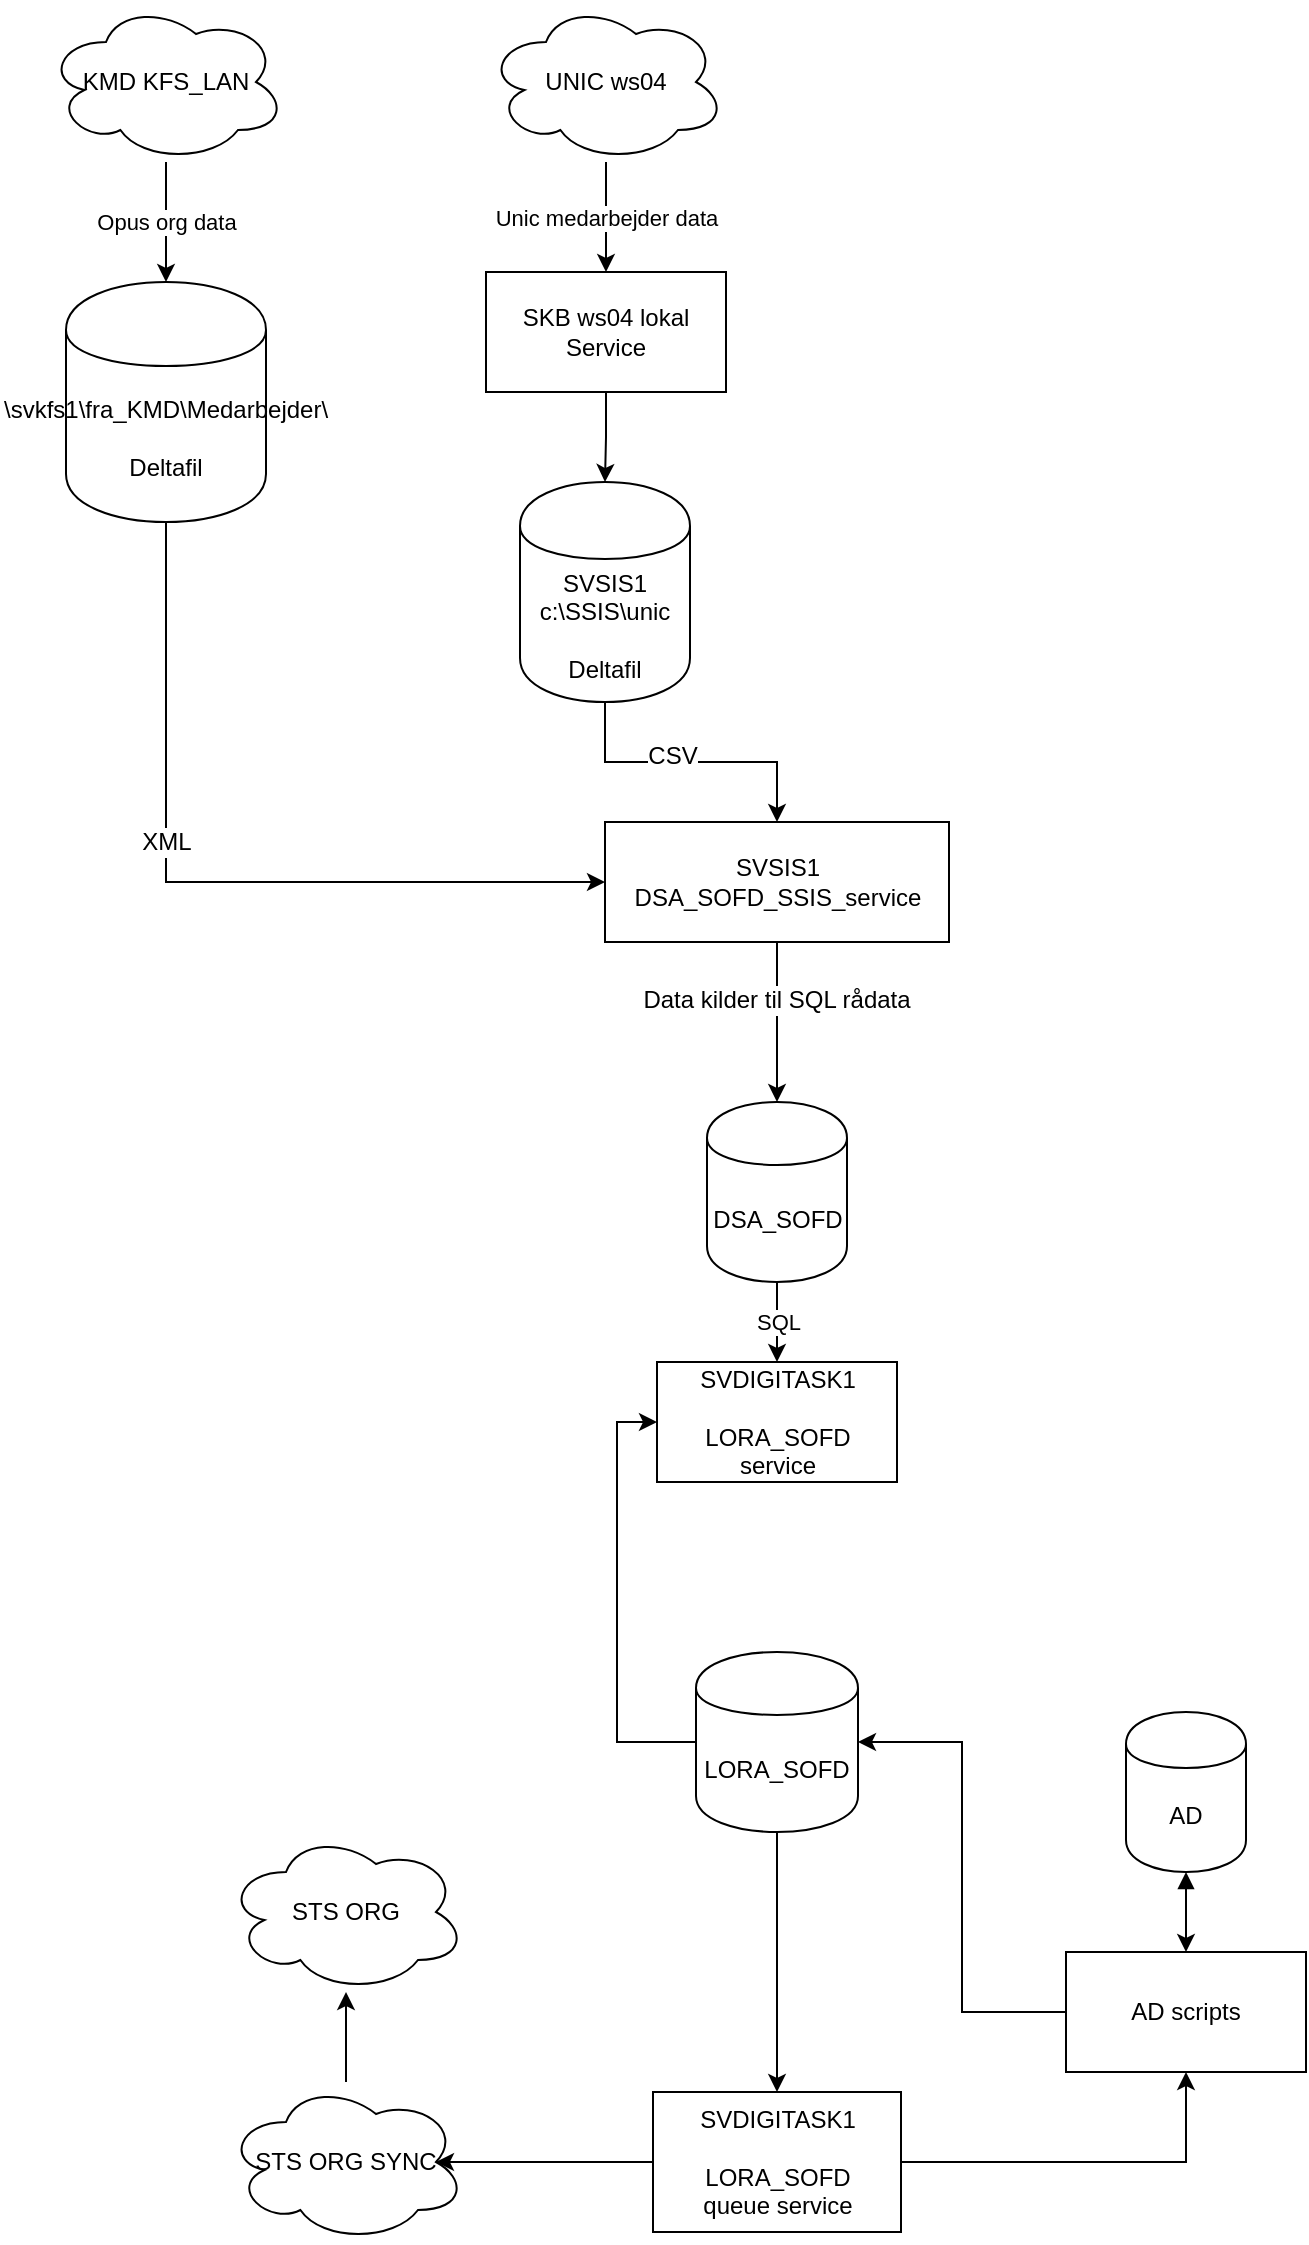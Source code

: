<mxfile version="10.7.9" type="github"><diagram id="_d7zfXSc4b6FNOzPdZw0" name="Page-1"><mxGraphModel dx="1394" dy="771" grid="1" gridSize="10" guides="1" tooltips="1" connect="1" arrows="1" fold="1" page="1" pageScale="1" pageWidth="827" pageHeight="1169" math="0" shadow="0"><root><mxCell id="0"/><mxCell id="1" parent="0"/><mxCell id="iTDOcceiDa5kRtKJ6HoY-1" value="SQL" style="edgeStyle=orthogonalEdgeStyle;rounded=0;orthogonalLoop=1;jettySize=auto;html=1;entryX=0.5;entryY=0;entryDx=0;entryDy=0;" parent="1" source="iTDOcceiDa5kRtKJ6HoY-2" target="iTDOcceiDa5kRtKJ6HoY-16" edge="1"><mxGeometry relative="1" as="geometry"/></mxCell><mxCell id="iTDOcceiDa5kRtKJ6HoY-2" value="DSA_SOFD" style="shape=cylinder;whiteSpace=wrap;html=1;boundedLbl=1;backgroundOutline=1;" parent="1" vertex="1"><mxGeometry x="360.5" y="600" width="70" height="90" as="geometry"/></mxCell><mxCell id="iTDOcceiDa5kRtKJ6HoY-3" style="edgeStyle=orthogonalEdgeStyle;rounded=0;orthogonalLoop=1;jettySize=auto;html=1;entryX=0;entryY=0.5;entryDx=0;entryDy=0;" parent="1" source="iTDOcceiDa5kRtKJ6HoY-4" target="iTDOcceiDa5kRtKJ6HoY-14" edge="1"><mxGeometry relative="1" as="geometry"><Array as="points"><mxPoint x="90" y="490"/></Array></mxGeometry></mxCell><mxCell id="E5cOZogZ_xv76DBQCBwi-1" value="XML" style="text;html=1;resizable=0;points=[];align=center;verticalAlign=middle;labelBackgroundColor=#ffffff;" vertex="1" connectable="0" parent="iTDOcceiDa5kRtKJ6HoY-3"><mxGeometry x="-0.255" y="1" relative="1" as="geometry"><mxPoint x="-1" y="11" as="offset"/></mxGeometry></mxCell><mxCell id="iTDOcceiDa5kRtKJ6HoY-4" value="&lt;div&gt;\\svkfs1\fra_KMD\Medarbejder\&lt;/div&gt;&lt;div&gt;&lt;br&gt;&lt;/div&gt;&lt;div&gt;Deltafil&lt;br&gt;&lt;/div&gt;" style="shape=cylinder;whiteSpace=wrap;html=1;boundedLbl=1;backgroundOutline=1;" parent="1" vertex="1"><mxGeometry x="40" y="190" width="100" height="120" as="geometry"/></mxCell><mxCell id="iTDOcceiDa5kRtKJ6HoY-5" value="Opus org data" style="edgeStyle=orthogonalEdgeStyle;rounded=0;orthogonalLoop=1;jettySize=auto;html=1;" parent="1" source="iTDOcceiDa5kRtKJ6HoY-6" target="iTDOcceiDa5kRtKJ6HoY-4" edge="1"><mxGeometry relative="1" as="geometry"/></mxCell><mxCell id="iTDOcceiDa5kRtKJ6HoY-6" value="KMD KFS_LAN" style="ellipse;shape=cloud;whiteSpace=wrap;html=1;" parent="1" vertex="1"><mxGeometry x="30" y="50" width="120" height="80" as="geometry"/></mxCell><mxCell id="iTDOcceiDa5kRtKJ6HoY-7" value="Unic medarbejder data" style="edgeStyle=orthogonalEdgeStyle;rounded=0;orthogonalLoop=1;jettySize=auto;html=1;" parent="1" source="iTDOcceiDa5kRtKJ6HoY-8" target="iTDOcceiDa5kRtKJ6HoY-10" edge="1"><mxGeometry relative="1" as="geometry"/></mxCell><mxCell id="iTDOcceiDa5kRtKJ6HoY-8" value="UNIC ws04" style="ellipse;shape=cloud;whiteSpace=wrap;html=1;" parent="1" vertex="1"><mxGeometry x="250" y="50" width="120" height="80" as="geometry"/></mxCell><mxCell id="iTDOcceiDa5kRtKJ6HoY-9" style="edgeStyle=orthogonalEdgeStyle;rounded=0;orthogonalLoop=1;jettySize=auto;html=1;" parent="1" source="iTDOcceiDa5kRtKJ6HoY-10" target="iTDOcceiDa5kRtKJ6HoY-12" edge="1"><mxGeometry relative="1" as="geometry"/></mxCell><mxCell id="iTDOcceiDa5kRtKJ6HoY-10" value="SKB ws04 lokal Service" style="rounded=0;whiteSpace=wrap;html=1;" parent="1" vertex="1"><mxGeometry x="250" y="185" width="120" height="60" as="geometry"/></mxCell><mxCell id="iTDOcceiDa5kRtKJ6HoY-11" style="edgeStyle=orthogonalEdgeStyle;rounded=0;orthogonalLoop=1;jettySize=auto;html=1;entryX=0.5;entryY=0;entryDx=0;entryDy=0;" parent="1" source="iTDOcceiDa5kRtKJ6HoY-12" target="iTDOcceiDa5kRtKJ6HoY-14" edge="1"><mxGeometry relative="1" as="geometry"/></mxCell><mxCell id="E5cOZogZ_xv76DBQCBwi-2" value="CSV" style="text;html=1;resizable=0;points=[];align=center;verticalAlign=middle;labelBackgroundColor=#ffffff;" vertex="1" connectable="0" parent="iTDOcceiDa5kRtKJ6HoY-11"><mxGeometry x="-0.137" y="3" relative="1" as="geometry"><mxPoint as="offset"/></mxGeometry></mxCell><mxCell id="iTDOcceiDa5kRtKJ6HoY-12" value="&lt;div&gt;SVSIS1 &lt;br&gt;&lt;/div&gt;&lt;div&gt;c:\SSIS\unic&lt;br&gt;&lt;/div&gt;&lt;div&gt;&lt;br&gt;&lt;/div&gt;&lt;div&gt;Deltafil&lt;br&gt;&lt;/div&gt;" style="shape=cylinder;whiteSpace=wrap;html=1;boundedLbl=1;backgroundOutline=1;" parent="1" vertex="1"><mxGeometry x="267" y="290" width="85" height="110" as="geometry"/></mxCell><mxCell id="iTDOcceiDa5kRtKJ6HoY-13" style="edgeStyle=orthogonalEdgeStyle;rounded=0;orthogonalLoop=1;jettySize=auto;html=1;entryX=0.5;entryY=0;entryDx=0;entryDy=0;" parent="1" source="iTDOcceiDa5kRtKJ6HoY-14" target="iTDOcceiDa5kRtKJ6HoY-2" edge="1"><mxGeometry relative="1" as="geometry"/></mxCell><mxCell id="E5cOZogZ_xv76DBQCBwi-3" value="Data kilder til SQL rådata" style="text;html=1;resizable=0;points=[];align=center;verticalAlign=middle;labelBackgroundColor=#ffffff;" vertex="1" connectable="0" parent="iTDOcceiDa5kRtKJ6HoY-13"><mxGeometry y="-11" relative="1" as="geometry"><mxPoint x="10" y="-11" as="offset"/></mxGeometry></mxCell><mxCell id="iTDOcceiDa5kRtKJ6HoY-14" value="&lt;div&gt;SVSIS1&lt;/div&gt;&lt;div&gt;DSA_SOFD_SSIS_service&lt;br&gt;&lt;/div&gt;" style="rounded=0;whiteSpace=wrap;html=1;" parent="1" vertex="1"><mxGeometry x="309.5" y="460" width="172" height="60" as="geometry"/></mxCell><mxCell id="iTDOcceiDa5kRtKJ6HoY-16" value="&lt;div&gt;SVDIGITASK1 &lt;br&gt;&lt;/div&gt;&lt;div&gt;&lt;br&gt;&lt;/div&gt;&lt;div&gt;LORA_SOFD&lt;/div&gt;&lt;div&gt;service&lt;/div&gt;" style="rounded=0;whiteSpace=wrap;html=1;" parent="1" vertex="1"><mxGeometry x="335.5" y="730" width="120" height="60" as="geometry"/></mxCell><mxCell id="iTDOcceiDa5kRtKJ6HoY-17" style="edgeStyle=orthogonalEdgeStyle;rounded=0;orthogonalLoop=1;jettySize=auto;html=1;entryX=0.5;entryY=0;entryDx=0;entryDy=0;startArrow=block;startFill=1;" parent="1" source="iTDOcceiDa5kRtKJ6HoY-18" target="iTDOcceiDa5kRtKJ6HoY-20" edge="1"><mxGeometry relative="1" as="geometry"/></mxCell><mxCell id="iTDOcceiDa5kRtKJ6HoY-18" value="AD" style="shape=cylinder;whiteSpace=wrap;html=1;boundedLbl=1;backgroundOutline=1;" parent="1" vertex="1"><mxGeometry x="570" y="905" width="60" height="80" as="geometry"/></mxCell><mxCell id="iTDOcceiDa5kRtKJ6HoY-19" style="edgeStyle=orthogonalEdgeStyle;rounded=0;orthogonalLoop=1;jettySize=auto;html=1;entryX=1;entryY=0.5;entryDx=0;entryDy=0;startArrow=none;startFill=0;" parent="1" source="iTDOcceiDa5kRtKJ6HoY-20" target="iTDOcceiDa5kRtKJ6HoY-22" edge="1"><mxGeometry relative="1" as="geometry"/></mxCell><mxCell id="iTDOcceiDa5kRtKJ6HoY-20" value="AD scripts" style="rounded=0;whiteSpace=wrap;html=1;" parent="1" vertex="1"><mxGeometry x="540" y="1025" width="120" height="60" as="geometry"/></mxCell><mxCell id="iTDOcceiDa5kRtKJ6HoY-21" style="edgeStyle=orthogonalEdgeStyle;rounded=0;orthogonalLoop=1;jettySize=auto;html=1;startArrow=none;startFill=0;" parent="1" source="iTDOcceiDa5kRtKJ6HoY-22" target="iTDOcceiDa5kRtKJ6HoY-26" edge="1"><mxGeometry relative="1" as="geometry"/></mxCell><mxCell id="E5cOZogZ_xv76DBQCBwi-4" style="edgeStyle=orthogonalEdgeStyle;rounded=0;orthogonalLoop=1;jettySize=auto;html=1;entryX=0;entryY=0.5;entryDx=0;entryDy=0;exitX=0;exitY=0.5;exitDx=0;exitDy=0;" edge="1" parent="1" source="iTDOcceiDa5kRtKJ6HoY-22" target="iTDOcceiDa5kRtKJ6HoY-16"><mxGeometry relative="1" as="geometry"/></mxCell><mxCell id="iTDOcceiDa5kRtKJ6HoY-22" value="LORA_SOFD" style="shape=cylinder;whiteSpace=wrap;html=1;boundedLbl=1;backgroundOutline=1;" parent="1" vertex="1"><mxGeometry x="355" y="875" width="81" height="90" as="geometry"/></mxCell><mxCell id="qf2fLRCN6FuWZQIcG0yB-2" style="edgeStyle=orthogonalEdgeStyle;rounded=0;orthogonalLoop=1;jettySize=auto;html=1;" parent="1" source="iTDOcceiDa5kRtKJ6HoY-23" target="qf2fLRCN6FuWZQIcG0yB-1" edge="1"><mxGeometry relative="1" as="geometry"/></mxCell><mxCell id="iTDOcceiDa5kRtKJ6HoY-23" value="STS ORG SYNC" style="ellipse;shape=cloud;whiteSpace=wrap;html=1;" parent="1" vertex="1"><mxGeometry x="120" y="1090" width="120" height="80" as="geometry"/></mxCell><mxCell id="iTDOcceiDa5kRtKJ6HoY-24" style="edgeStyle=orthogonalEdgeStyle;rounded=0;orthogonalLoop=1;jettySize=auto;html=1;entryX=0.5;entryY=1;entryDx=0;entryDy=0;startArrow=none;startFill=0;" parent="1" source="iTDOcceiDa5kRtKJ6HoY-26" target="iTDOcceiDa5kRtKJ6HoY-20" edge="1"><mxGeometry relative="1" as="geometry"/></mxCell><mxCell id="iTDOcceiDa5kRtKJ6HoY-25" style="edgeStyle=orthogonalEdgeStyle;rounded=0;orthogonalLoop=1;jettySize=auto;html=1;entryX=0.875;entryY=0.5;entryDx=0;entryDy=0;entryPerimeter=0;startArrow=none;startFill=0;" parent="1" source="iTDOcceiDa5kRtKJ6HoY-26" target="iTDOcceiDa5kRtKJ6HoY-23" edge="1"><mxGeometry relative="1" as="geometry"/></mxCell><mxCell id="iTDOcceiDa5kRtKJ6HoY-26" value="&lt;div&gt;SVDIGITASK1&lt;br&gt;&lt;/div&gt;&lt;div&gt;&lt;br&gt;&lt;/div&gt;&lt;div&gt;LORA_SOFD&lt;/div&gt;&lt;div&gt;queue service&lt;/div&gt;" style="rounded=0;whiteSpace=wrap;html=1;" parent="1" vertex="1"><mxGeometry x="333.5" y="1095" width="124" height="70" as="geometry"/></mxCell><mxCell id="qf2fLRCN6FuWZQIcG0yB-1" value="STS ORG" style="ellipse;shape=cloud;whiteSpace=wrap;html=1;" parent="1" vertex="1"><mxGeometry x="120" y="965" width="120" height="80" as="geometry"/></mxCell></root></mxGraphModel></diagram></mxfile>